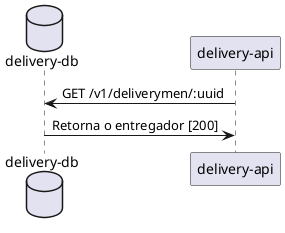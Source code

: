@startuml Fluxo de busca do entregador por uuid
database "delivery-db"
"delivery-api" -> "delivery-db" : GET /v1/deliverymen/:uuid
"delivery-db"  -> "delivery-api" : Retorna o entregador [200]
@enduml